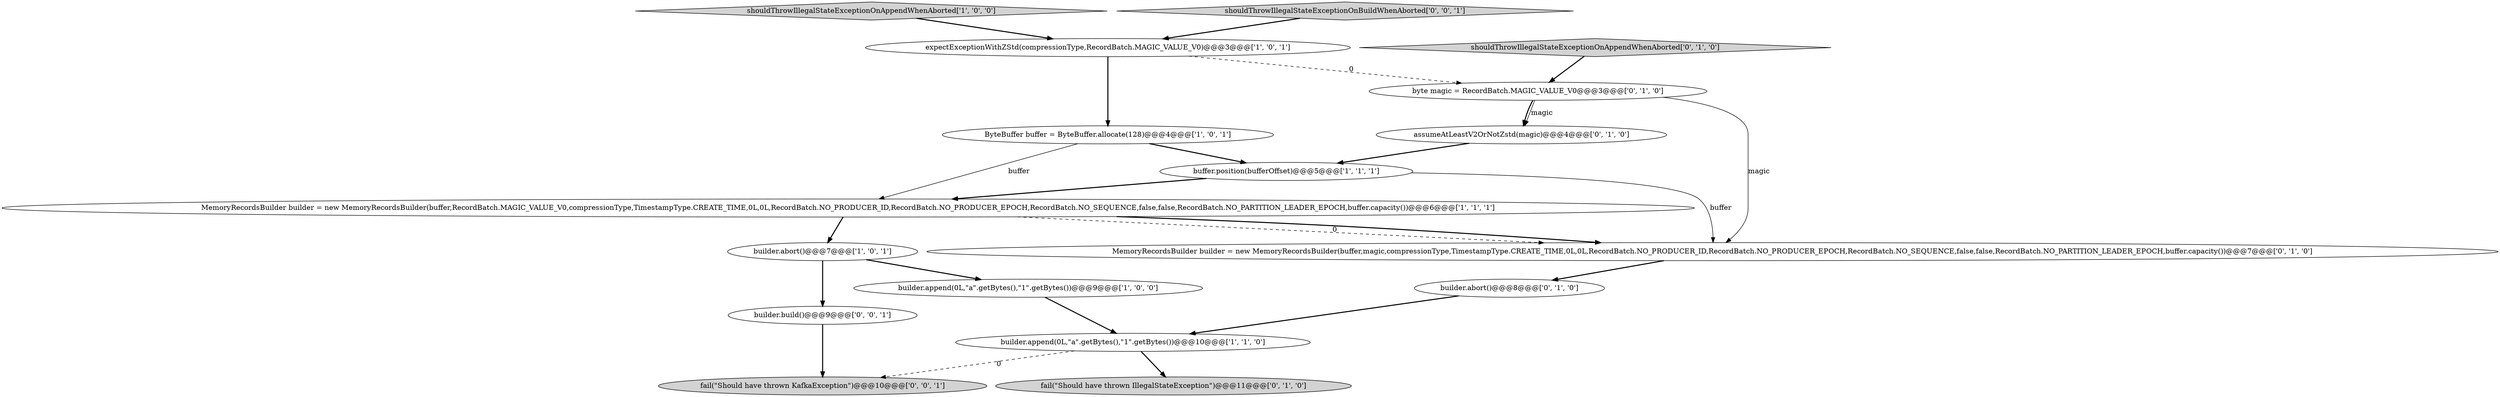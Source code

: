 digraph {
11 [style = filled, label = "shouldThrowIllegalStateExceptionOnAppendWhenAborted['0', '1', '0']", fillcolor = lightgray, shape = diamond image = "AAA0AAABBB2BBB"];
5 [style = filled, label = "shouldThrowIllegalStateExceptionOnAppendWhenAborted['1', '0', '0']", fillcolor = lightgray, shape = diamond image = "AAA0AAABBB1BBB"];
15 [style = filled, label = "fail(\"Should have thrown KafkaException\")@@@10@@@['0', '0', '1']", fillcolor = lightgray, shape = ellipse image = "AAA0AAABBB3BBB"];
3 [style = filled, label = "ByteBuffer buffer = ByteBuffer.allocate(128)@@@4@@@['1', '0', '1']", fillcolor = white, shape = ellipse image = "AAA0AAABBB1BBB"];
2 [style = filled, label = "builder.append(0L,\"a\".getBytes(),\"1\".getBytes())@@@9@@@['1', '0', '0']", fillcolor = white, shape = ellipse image = "AAA0AAABBB1BBB"];
14 [style = filled, label = "builder.build()@@@9@@@['0', '0', '1']", fillcolor = white, shape = ellipse image = "AAA0AAABBB3BBB"];
9 [style = filled, label = "assumeAtLeastV2OrNotZstd(magic)@@@4@@@['0', '1', '0']", fillcolor = white, shape = ellipse image = "AAA1AAABBB2BBB"];
0 [style = filled, label = "buffer.position(bufferOffset)@@@5@@@['1', '1', '1']", fillcolor = white, shape = ellipse image = "AAA0AAABBB1BBB"];
8 [style = filled, label = "builder.abort()@@@8@@@['0', '1', '0']", fillcolor = white, shape = ellipse image = "AAA0AAABBB2BBB"];
12 [style = filled, label = "fail(\"Should have thrown IllegalStateException\")@@@11@@@['0', '1', '0']", fillcolor = lightgray, shape = ellipse image = "AAA0AAABBB2BBB"];
13 [style = filled, label = "MemoryRecordsBuilder builder = new MemoryRecordsBuilder(buffer,magic,compressionType,TimestampType.CREATE_TIME,0L,0L,RecordBatch.NO_PRODUCER_ID,RecordBatch.NO_PRODUCER_EPOCH,RecordBatch.NO_SEQUENCE,false,false,RecordBatch.NO_PARTITION_LEADER_EPOCH,buffer.capacity())@@@7@@@['0', '1', '0']", fillcolor = white, shape = ellipse image = "AAA1AAABBB2BBB"];
16 [style = filled, label = "shouldThrowIllegalStateExceptionOnBuildWhenAborted['0', '0', '1']", fillcolor = lightgray, shape = diamond image = "AAA0AAABBB3BBB"];
4 [style = filled, label = "builder.abort()@@@7@@@['1', '0', '1']", fillcolor = white, shape = ellipse image = "AAA0AAABBB1BBB"];
10 [style = filled, label = "byte magic = RecordBatch.MAGIC_VALUE_V0@@@3@@@['0', '1', '0']", fillcolor = white, shape = ellipse image = "AAA1AAABBB2BBB"];
1 [style = filled, label = "MemoryRecordsBuilder builder = new MemoryRecordsBuilder(buffer,RecordBatch.MAGIC_VALUE_V0,compressionType,TimestampType.CREATE_TIME,0L,0L,RecordBatch.NO_PRODUCER_ID,RecordBatch.NO_PRODUCER_EPOCH,RecordBatch.NO_SEQUENCE,false,false,RecordBatch.NO_PARTITION_LEADER_EPOCH,buffer.capacity())@@@6@@@['1', '1', '1']", fillcolor = white, shape = ellipse image = "AAA0AAABBB1BBB"];
6 [style = filled, label = "expectExceptionWithZStd(compressionType,RecordBatch.MAGIC_VALUE_V0)@@@3@@@['1', '0', '1']", fillcolor = white, shape = ellipse image = "AAA0AAABBB1BBB"];
7 [style = filled, label = "builder.append(0L,\"a\".getBytes(),\"1\".getBytes())@@@10@@@['1', '1', '0']", fillcolor = white, shape = ellipse image = "AAA0AAABBB1BBB"];
7->15 [style = dashed, label="0"];
2->7 [style = bold, label=""];
10->9 [style = bold, label=""];
10->9 [style = solid, label="magic"];
3->1 [style = solid, label="buffer"];
9->0 [style = bold, label=""];
0->1 [style = bold, label=""];
4->2 [style = bold, label=""];
1->13 [style = dashed, label="0"];
11->10 [style = bold, label=""];
7->12 [style = bold, label=""];
10->13 [style = solid, label="magic"];
3->0 [style = bold, label=""];
6->3 [style = bold, label=""];
16->6 [style = bold, label=""];
1->4 [style = bold, label=""];
4->14 [style = bold, label=""];
8->7 [style = bold, label=""];
0->13 [style = solid, label="buffer"];
13->8 [style = bold, label=""];
6->10 [style = dashed, label="0"];
14->15 [style = bold, label=""];
5->6 [style = bold, label=""];
1->13 [style = bold, label=""];
}
